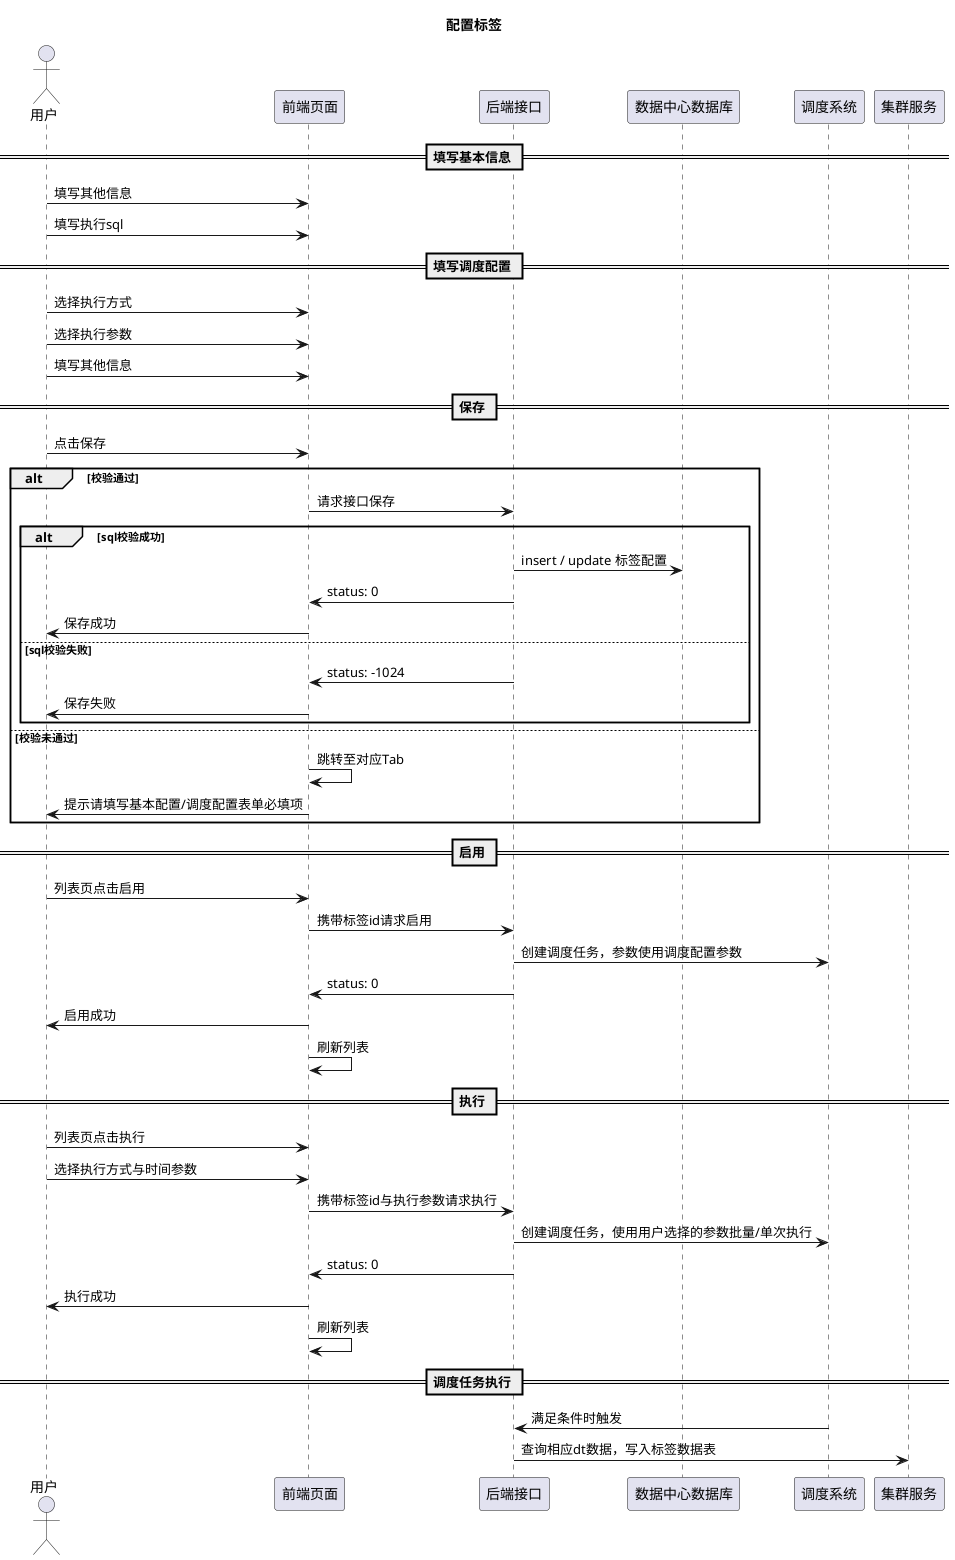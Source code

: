 @startuml pageInter
title 配置标签
actor       用户           as User
participant 前端页面        as Fe
participant 后端接口        as Be
participant 数据中心数据库  as Db
participant 调度系统       as Jenkins
participant 集群服务       as HiveServer

== 填写基本信息 ==
User -> Fe: 填写其他信息
User -> Fe: 填写执行sql
== 填写调度配置 ==
User -> Fe: 选择执行方式
User -> Fe: 选择执行参数
User -> Fe: 填写其他信息
== 保存 ==
User -> Fe: 点击保存
alt 校验通过
  Fe -> Be: 请求接口保存
  alt sql校验成功
    Be -> Db: insert / update 标签配置
    Be -> Fe: status: 0
    Fe -> User: 保存成功
  else sql校验失败
    Be -> Fe: status: -1024
    Fe -> User: 保存失败
  end
else 校验未通过
  Fe -> Fe: 跳转至对应Tab
  Fe -> User: 提示请填写基本配置/调度配置表单必填项
end
== 启用 ==
User -> Fe: 列表页点击启用
Fe -> Be: 携带标签id请求启用
Be -> Jenkins: 创建调度任务，参数使用调度配置参数
Be -> Fe: status: 0
Fe -> User: 启用成功
Fe -> Fe: 刷新列表
== 执行 ==
User -> Fe: 列表页点击执行
User -> Fe: 选择执行方式与时间参数
Fe -> Be: 携带标签id与执行参数请求执行
Be -> Jenkins: 创建调度任务，使用用户选择的参数批量/单次执行
Be -> Fe: status: 0
Fe -> User: 执行成功
Fe -> Fe: 刷新列表
== 调度任务执行 ==
Jenkins -> Be: 满足条件时触发
Be -> HiveServer: 查询相应dt数据，写入标签数据表
@enduml
